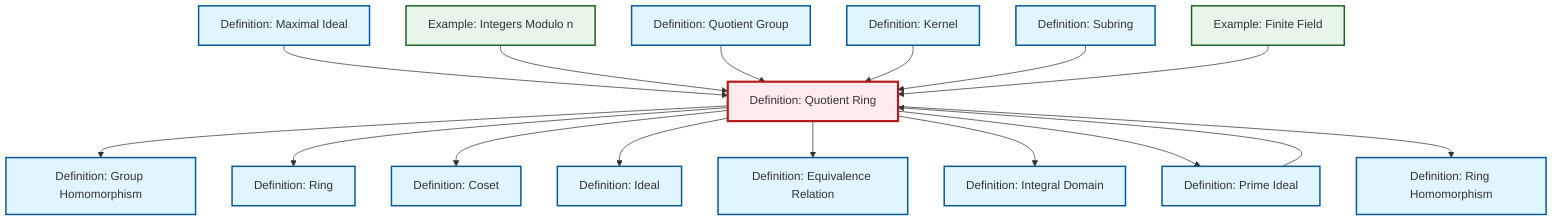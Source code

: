 graph TD
    classDef definition fill:#e1f5fe,stroke:#01579b,stroke-width:2px
    classDef theorem fill:#f3e5f5,stroke:#4a148c,stroke-width:2px
    classDef axiom fill:#fff3e0,stroke:#e65100,stroke-width:2px
    classDef example fill:#e8f5e9,stroke:#1b5e20,stroke-width:2px
    classDef current fill:#ffebee,stroke:#b71c1c,stroke-width:3px
    def-ring-homomorphism["Definition: Ring Homomorphism"]:::definition
    def-subring["Definition: Subring"]:::definition
    def-quotient-ring["Definition: Quotient Ring"]:::definition
    def-equivalence-relation["Definition: Equivalence Relation"]:::definition
    def-coset["Definition: Coset"]:::definition
    def-homomorphism["Definition: Group Homomorphism"]:::definition
    def-ring["Definition: Ring"]:::definition
    ex-finite-field["Example: Finite Field"]:::example
    def-quotient-group["Definition: Quotient Group"]:::definition
    def-prime-ideal["Definition: Prime Ideal"]:::definition
    def-kernel["Definition: Kernel"]:::definition
    def-maximal-ideal["Definition: Maximal Ideal"]:::definition
    ex-quotient-integers-mod-n["Example: Integers Modulo n"]:::example
    def-ideal["Definition: Ideal"]:::definition
    def-integral-domain["Definition: Integral Domain"]:::definition
    def-quotient-ring --> def-homomorphism
    def-quotient-ring --> def-ring
    def-maximal-ideal --> def-quotient-ring
    def-quotient-ring --> def-coset
    ex-quotient-integers-mod-n --> def-quotient-ring
    def-quotient-group --> def-quotient-ring
    def-quotient-ring --> def-ideal
    def-kernel --> def-quotient-ring
    def-subring --> def-quotient-ring
    def-prime-ideal --> def-quotient-ring
    def-quotient-ring --> def-equivalence-relation
    def-quotient-ring --> def-integral-domain
    ex-finite-field --> def-quotient-ring
    def-quotient-ring --> def-prime-ideal
    def-quotient-ring --> def-ring-homomorphism
    class def-quotient-ring current
